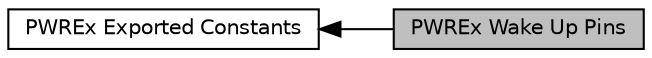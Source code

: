 digraph "PWREx Wake Up Pins"
{
  edge [fontname="Helvetica",fontsize="10",labelfontname="Helvetica",labelfontsize="10"];
  node [fontname="Helvetica",fontsize="10",shape=record];
  rankdir=LR;
  Node1 [label="PWREx Exported Constants",height=0.2,width=0.4,color="black", fillcolor="white", style="filled",URL="$group___p_w_r_ex___exported___constants.html"];
  Node0 [label="PWREx Wake Up Pins",height=0.2,width=0.4,color="black", fillcolor="grey75", style="filled", fontcolor="black"];
  Node1->Node0 [shape=plaintext, dir="back", style="solid"];
}
